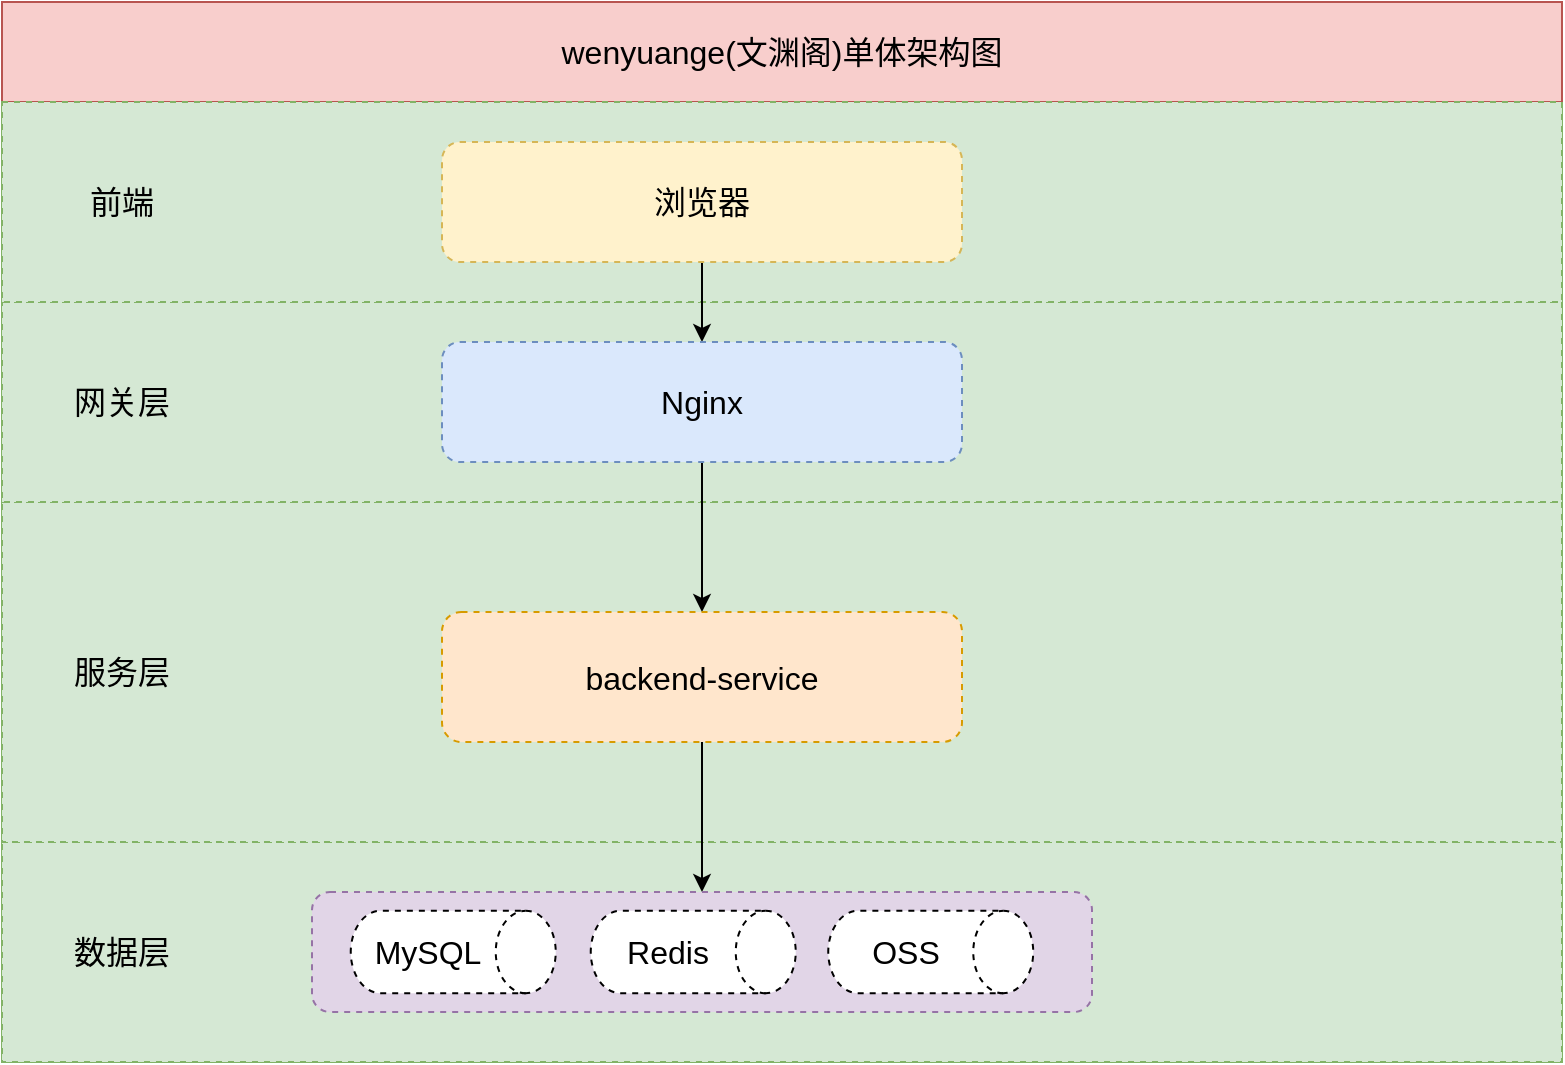 <mxfile version="15.8.7" type="device"><diagram id="8wTr5f8gJHFoddTaM1x0" name="第 1 页"><mxGraphModel dx="1038" dy="660" grid="1" gridSize="10" guides="1" tooltips="1" connect="1" arrows="1" fold="1" page="1" pageScale="1" pageWidth="827" pageHeight="1169" math="0" shadow="0"><root><mxCell id="0"/><mxCell id="1" parent="0"/><mxCell id="kiKSLtI1J2RVVP4Nqwz9-1" value="" style="rounded=0;whiteSpace=wrap;html=1;fillColor=#d5e8d4;strokeColor=#82b366;" vertex="1" parent="1"><mxGeometry x="10" width="780" height="530" as="geometry"/></mxCell><mxCell id="kiKSLtI1J2RVVP4Nqwz9-22" value="" style="rounded=0;whiteSpace=wrap;html=1;dashed=1;fontSize=16;fillColor=#d5e8d4;strokeColor=#82b366;" vertex="1" parent="1"><mxGeometry x="10" y="420" width="780" height="110" as="geometry"/></mxCell><mxCell id="kiKSLtI1J2RVVP4Nqwz9-17" value="" style="rounded=0;whiteSpace=wrap;html=1;dashed=1;fontSize=16;fillColor=#d5e8d4;strokeColor=#82b366;" vertex="1" parent="1"><mxGeometry x="10" y="250" width="780" height="170" as="geometry"/></mxCell><mxCell id="kiKSLtI1J2RVVP4Nqwz9-13" value="" style="rounded=0;whiteSpace=wrap;html=1;fontSize=16;dashed=1;fillColor=#d5e8d4;strokeColor=#82b366;" vertex="1" parent="1"><mxGeometry x="10" y="150" width="780" height="100" as="geometry"/></mxCell><mxCell id="kiKSLtI1J2RVVP4Nqwz9-7" value="wenyuange(文渊阁)单体架构图" style="rounded=0;whiteSpace=wrap;html=1;fontSize=16;fillColor=#f8cecc;strokeColor=#b85450;" vertex="1" parent="1"><mxGeometry x="10" width="780" height="50" as="geometry"/></mxCell><mxCell id="kiKSLtI1J2RVVP4Nqwz9-8" value="" style="rounded=0;whiteSpace=wrap;html=1;fontSize=16;dashed=1;fillColor=#d5e8d4;strokeColor=#82b366;" vertex="1" parent="1"><mxGeometry x="10" y="50" width="780" height="100" as="geometry"/></mxCell><mxCell id="kiKSLtI1J2RVVP4Nqwz9-20" style="edgeStyle=orthogonalEdgeStyle;rounded=0;orthogonalLoop=1;jettySize=auto;html=1;entryX=0.5;entryY=0;entryDx=0;entryDy=0;fontSize=16;" edge="1" parent="1" source="kiKSLtI1J2RVVP4Nqwz9-10" target="kiKSLtI1J2RVVP4Nqwz9-16"><mxGeometry relative="1" as="geometry"/></mxCell><mxCell id="kiKSLtI1J2RVVP4Nqwz9-10" value="浏览器" style="rounded=1;whiteSpace=wrap;html=1;dashed=1;fontSize=16;fillColor=#fff2cc;strokeColor=#d6b656;" vertex="1" parent="1"><mxGeometry x="230" y="70" width="260" height="60" as="geometry"/></mxCell><mxCell id="kiKSLtI1J2RVVP4Nqwz9-11" value="前端" style="text;html=1;strokeColor=none;fillColor=none;align=center;verticalAlign=middle;whiteSpace=wrap;rounded=0;dashed=1;fontSize=16;" vertex="1" parent="1"><mxGeometry x="40" y="85" width="60" height="30" as="geometry"/></mxCell><mxCell id="kiKSLtI1J2RVVP4Nqwz9-14" value="网关层" style="text;html=1;strokeColor=none;fillColor=none;align=center;verticalAlign=middle;whiteSpace=wrap;rounded=0;dashed=1;fontSize=16;" vertex="1" parent="1"><mxGeometry x="40" y="185" width="60" height="30" as="geometry"/></mxCell><mxCell id="kiKSLtI1J2RVVP4Nqwz9-21" style="edgeStyle=orthogonalEdgeStyle;rounded=0;orthogonalLoop=1;jettySize=auto;html=1;entryX=0.5;entryY=0;entryDx=0;entryDy=0;fontSize=16;" edge="1" parent="1" source="kiKSLtI1J2RVVP4Nqwz9-16" target="kiKSLtI1J2RVVP4Nqwz9-19"><mxGeometry relative="1" as="geometry"/></mxCell><mxCell id="kiKSLtI1J2RVVP4Nqwz9-16" value="Nginx" style="rounded=1;whiteSpace=wrap;html=1;dashed=1;fontSize=16;fillColor=#dae8fc;strokeColor=#6c8ebf;" vertex="1" parent="1"><mxGeometry x="230" y="170" width="260" height="60" as="geometry"/></mxCell><mxCell id="kiKSLtI1J2RVVP4Nqwz9-18" value="服务层" style="text;html=1;strokeColor=none;fillColor=none;align=center;verticalAlign=middle;whiteSpace=wrap;rounded=0;dashed=1;fontSize=16;" vertex="1" parent="1"><mxGeometry x="40" y="320" width="60" height="30" as="geometry"/></mxCell><mxCell id="kiKSLtI1J2RVVP4Nqwz9-34" style="edgeStyle=orthogonalEdgeStyle;rounded=0;orthogonalLoop=1;jettySize=auto;html=1;fontSize=16;" edge="1" parent="1" source="kiKSLtI1J2RVVP4Nqwz9-19" target="kiKSLtI1J2RVVP4Nqwz9-24"><mxGeometry relative="1" as="geometry"/></mxCell><mxCell id="kiKSLtI1J2RVVP4Nqwz9-19" value="backend-service" style="rounded=1;whiteSpace=wrap;html=1;dashed=1;fontSize=16;fillColor=#ffe6cc;strokeColor=#d79b00;" vertex="1" parent="1"><mxGeometry x="230" y="305" width="260" height="65" as="geometry"/></mxCell><mxCell id="kiKSLtI1J2RVVP4Nqwz9-23" value="数据层" style="text;html=1;strokeColor=none;fillColor=none;align=center;verticalAlign=middle;whiteSpace=wrap;rounded=0;dashed=1;fontSize=16;" vertex="1" parent="1"><mxGeometry x="40" y="460" width="60" height="30" as="geometry"/></mxCell><mxCell id="kiKSLtI1J2RVVP4Nqwz9-33" value="" style="group" vertex="1" connectable="0" parent="1"><mxGeometry x="165" y="445" width="390" height="60" as="geometry"/></mxCell><mxCell id="kiKSLtI1J2RVVP4Nqwz9-24" value="" style="rounded=1;whiteSpace=wrap;html=1;dashed=1;fontSize=16;fillColor=#e1d5e7;strokeColor=#9673a6;" vertex="1" parent="kiKSLtI1J2RVVP4Nqwz9-33"><mxGeometry width="390" height="60" as="geometry"/></mxCell><mxCell id="kiKSLtI1J2RVVP4Nqwz9-25" value="MySQL" style="shape=cylinder3;whiteSpace=wrap;html=1;boundedLbl=1;backgroundOutline=1;size=15;dashed=1;fontSize=16;rotation=90;labelPosition=center;verticalLabelPosition=middle;align=center;verticalAlign=middle;horizontal=0;" vertex="1" parent="kiKSLtI1J2RVVP4Nqwz9-33"><mxGeometry x="50" y="-21.25" width="41.25" height="102.5" as="geometry"/></mxCell><mxCell id="kiKSLtI1J2RVVP4Nqwz9-26" value="Redis" style="shape=cylinder3;whiteSpace=wrap;html=1;boundedLbl=1;backgroundOutline=1;size=15;dashed=1;fontSize=16;rotation=90;labelPosition=center;verticalLabelPosition=middle;align=center;verticalAlign=middle;horizontal=0;" vertex="1" parent="kiKSLtI1J2RVVP4Nqwz9-33"><mxGeometry x="170" y="-21.25" width="41.25" height="102.5" as="geometry"/></mxCell><mxCell id="kiKSLtI1J2RVVP4Nqwz9-27" value="OSS" style="shape=cylinder3;whiteSpace=wrap;html=1;boundedLbl=1;backgroundOutline=1;size=15;dashed=1;fontSize=16;rotation=90;labelPosition=center;verticalLabelPosition=middle;align=center;verticalAlign=middle;horizontal=0;" vertex="1" parent="kiKSLtI1J2RVVP4Nqwz9-33"><mxGeometry x="288.75" y="-21.25" width="41.25" height="102.5" as="geometry"/></mxCell></root></mxGraphModel></diagram></mxfile>